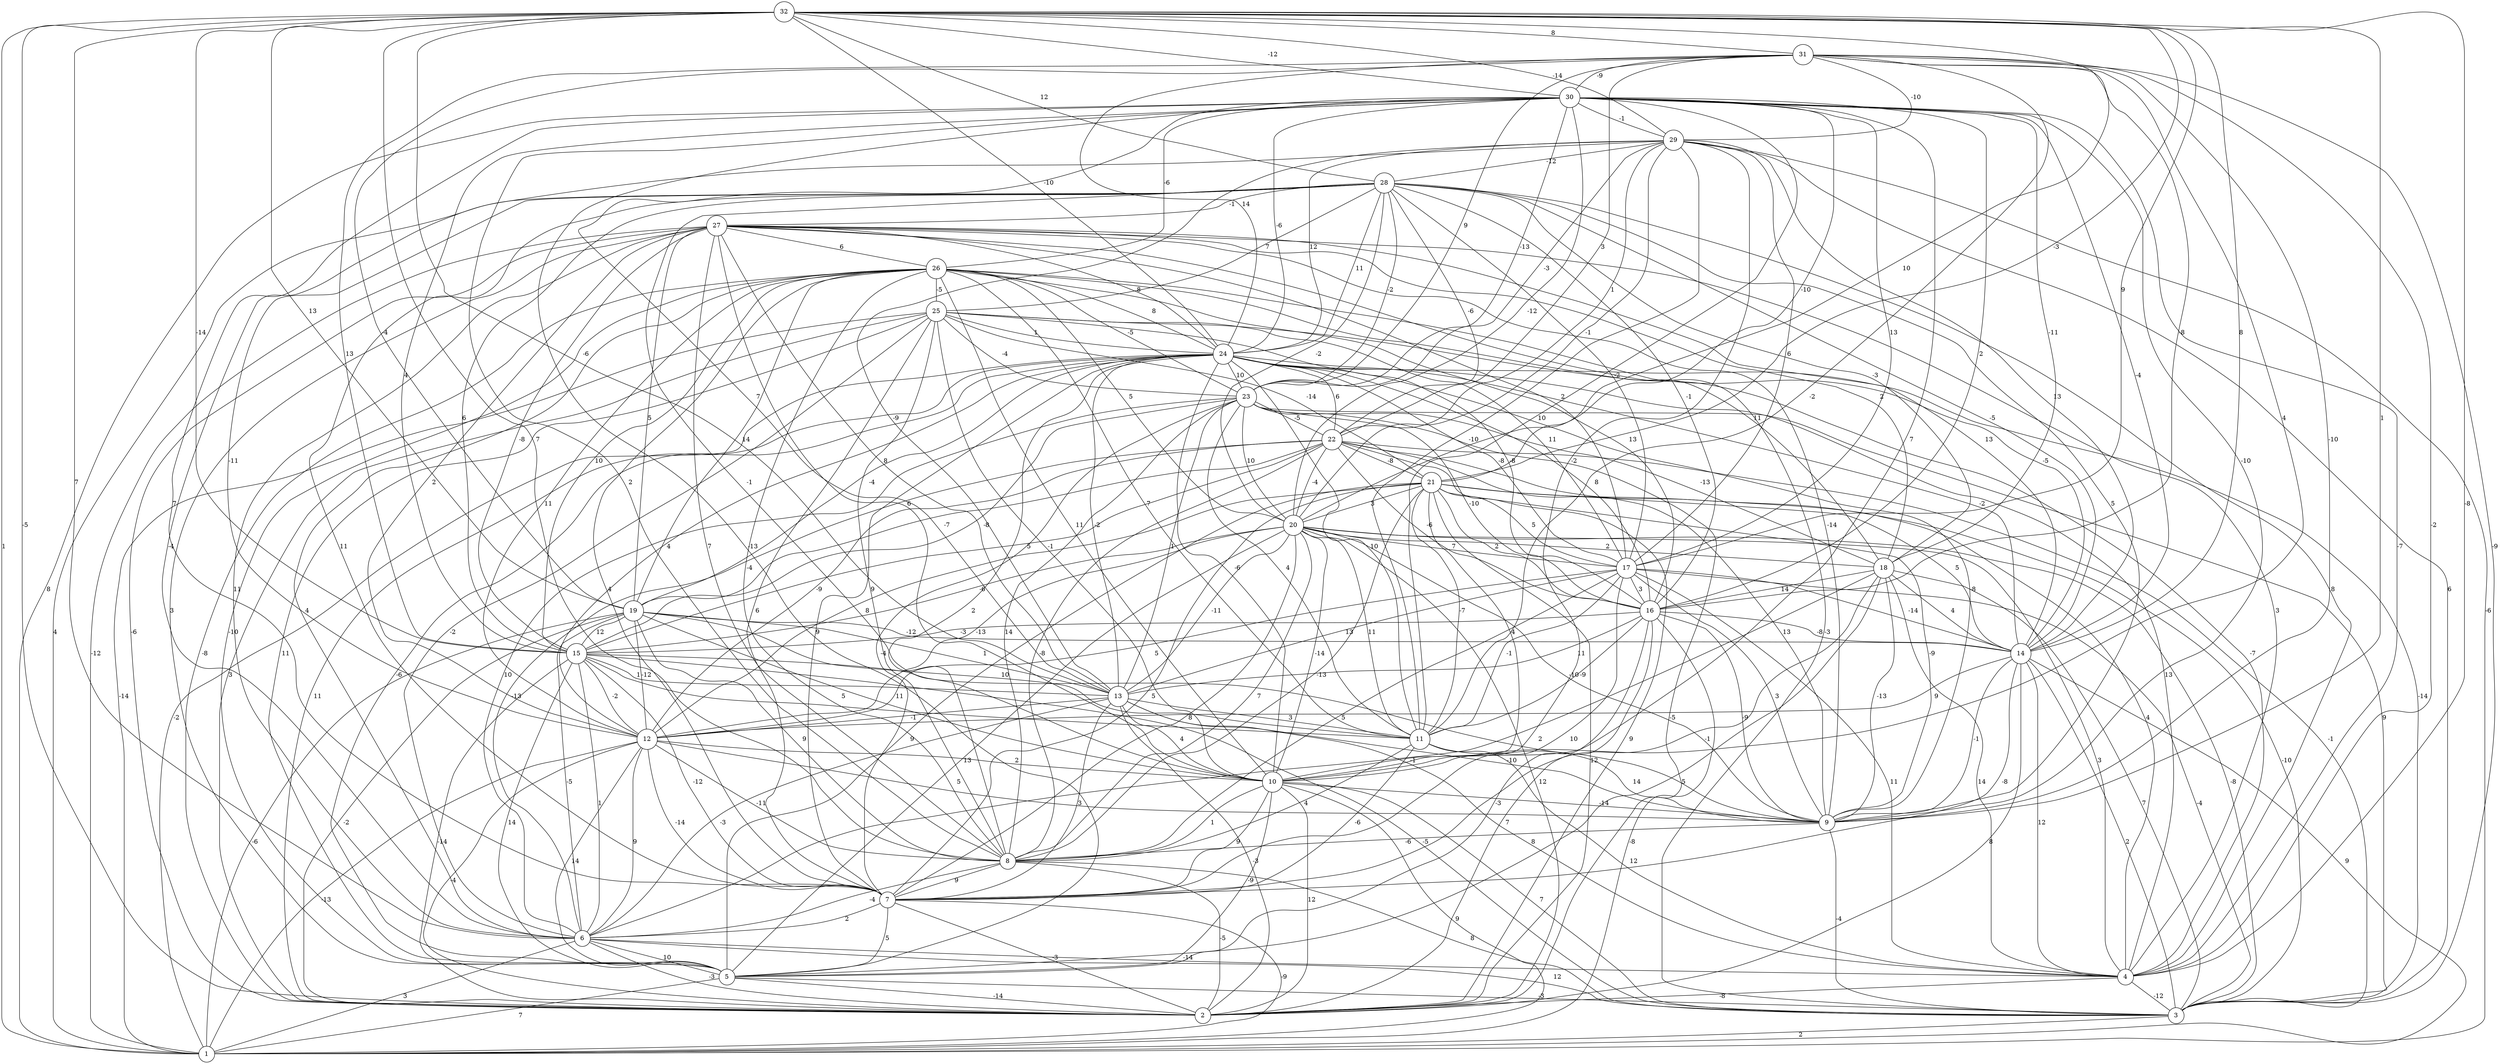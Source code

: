 graph { 
	 fontname="Helvetica,Arial,sans-serif" 
	 node [shape = circle]; 
	 32 -- 1 [label = "1"];
	 32 -- 2 [label = "-5"];
	 32 -- 4 [label = "-8"];
	 32 -- 6 [label = "7"];
	 32 -- 8 [label = "7"];
	 32 -- 9 [label = "1"];
	 32 -- 13 [label = "-6"];
	 32 -- 14 [label = "8"];
	 32 -- 15 [label = "-14"];
	 32 -- 17 [label = "9"];
	 32 -- 19 [label = "13"];
	 32 -- 20 [label = "10"];
	 32 -- 21 [label = "-3"];
	 32 -- 24 [label = "-10"];
	 32 -- 28 [label = "12"];
	 32 -- 29 [label = "-14"];
	 32 -- 30 [label = "-12"];
	 32 -- 31 [label = "8"];
	 31 -- 3 [label = "-9"];
	 31 -- 4 [label = "-2"];
	 31 -- 9 [label = "-10"];
	 31 -- 10 [label = "4"];
	 31 -- 11 [label = "-2"];
	 31 -- 15 [label = "13"];
	 31 -- 16 [label = "-8"];
	 31 -- 19 [label = "-4"];
	 31 -- 22 [label = "3"];
	 31 -- 23 [label = "9"];
	 31 -- 24 [label = "14"];
	 31 -- 29 [label = "-10"];
	 31 -- 30 [label = "-9"];
	 30 -- 1 [label = "8"];
	 30 -- 4 [label = "-7"];
	 30 -- 5 [label = "-13"];
	 30 -- 7 [label = "7"];
	 30 -- 8 [label = "2"];
	 30 -- 9 [label = "-10"];
	 30 -- 10 [label = "7"];
	 30 -- 11 [label = "10"];
	 30 -- 13 [label = "7"];
	 30 -- 14 [label = "-4"];
	 30 -- 15 [label = "4"];
	 30 -- 16 [label = "2"];
	 30 -- 17 [label = "13"];
	 30 -- 18 [label = "-11"];
	 30 -- 20 [label = "-12"];
	 30 -- 21 [label = "-10"];
	 30 -- 23 [label = "-13"];
	 30 -- 24 [label = "-6"];
	 30 -- 26 [label = "-6"];
	 30 -- 29 [label = "-1"];
	 29 -- 1 [label = "-6"];
	 29 -- 3 [label = "6"];
	 29 -- 6 [label = "-4"];
	 29 -- 10 [label = "-2"];
	 29 -- 11 [label = "-10"];
	 29 -- 13 [label = "-9"];
	 29 -- 14 [label = "13"];
	 29 -- 17 [label = "6"];
	 29 -- 20 [label = "-1"];
	 29 -- 22 [label = "1"];
	 29 -- 23 [label = "-3"];
	 29 -- 24 [label = "12"];
	 29 -- 28 [label = "-12"];
	 28 -- 1 [label = "4"];
	 28 -- 4 [label = "8"];
	 28 -- 7 [label = "11"];
	 28 -- 9 [label = "5"];
	 28 -- 10 [label = "-1"];
	 28 -- 12 [label = "-11"];
	 28 -- 14 [label = "-5"];
	 28 -- 15 [label = "6"];
	 28 -- 16 [label = "-1"];
	 28 -- 17 [label = "-2"];
	 28 -- 18 [label = "-3"];
	 28 -- 20 [label = "-2"];
	 28 -- 22 [label = "-6"];
	 28 -- 23 [label = "-2"];
	 28 -- 24 [label = "11"];
	 28 -- 25 [label = "7"];
	 28 -- 27 [label = "-1"];
	 27 -- 1 [label = "-12"];
	 27 -- 2 [label = "-6"];
	 27 -- 3 [label = "-3"];
	 27 -- 4 [label = "3"];
	 27 -- 5 [label = "3"];
	 27 -- 6 [label = "11"];
	 27 -- 8 [label = "7"];
	 27 -- 9 [label = "-14"];
	 27 -- 10 [label = "6"];
	 27 -- 12 [label = "2"];
	 27 -- 13 [label = "8"];
	 27 -- 14 [label = "13"];
	 27 -- 15 [label = "-8"];
	 27 -- 17 [label = "2"];
	 27 -- 18 [label = "2"];
	 27 -- 19 [label = "5"];
	 27 -- 24 [label = "8"];
	 27 -- 26 [label = "6"];
	 26 -- 2 [label = "-8"];
	 26 -- 5 [label = "-10"];
	 26 -- 6 [label = "4"];
	 26 -- 7 [label = "4"];
	 26 -- 8 [label = "-4"];
	 26 -- 10 [label = "11"];
	 26 -- 11 [label = "7"];
	 26 -- 12 [label = "11"];
	 26 -- 14 [label = "-5"];
	 26 -- 15 [label = "10"];
	 26 -- 16 [label = "13"];
	 26 -- 18 [label = "11"];
	 26 -- 19 [label = "14"];
	 26 -- 20 [label = "5"];
	 26 -- 23 [label = "-5"];
	 26 -- 24 [label = "8"];
	 26 -- 25 [label = "-5"];
	 25 -- 1 [label = "-14"];
	 25 -- 2 [label = "3"];
	 25 -- 4 [label = "-7"];
	 25 -- 5 [label = "11"];
	 25 -- 6 [label = "-2"];
	 25 -- 7 [label = "6"];
	 25 -- 8 [label = "9"];
	 25 -- 10 [label = "-1"];
	 25 -- 16 [label = "-8"];
	 25 -- 17 [label = "11"];
	 25 -- 21 [label = "-14"];
	 25 -- 23 [label = "-4"];
	 25 -- 24 [label = "1"];
	 24 -- 1 [label = "-2"];
	 24 -- 2 [label = "11"];
	 24 -- 3 [label = "-14"];
	 24 -- 4 [label = "13"];
	 24 -- 5 [label = "-6"];
	 24 -- 7 [label = "9"];
	 24 -- 8 [label = "2"];
	 24 -- 9 [label = "-8"];
	 24 -- 10 [label = "-6"];
	 24 -- 11 [label = "10"];
	 24 -- 12 [label = "4"];
	 24 -- 13 [label = "-2"];
	 24 -- 14 [label = "-2"];
	 24 -- 16 [label = "8"];
	 24 -- 17 [label = "-8"];
	 24 -- 19 [label = "-4"];
	 24 -- 22 [label = "6"];
	 24 -- 23 [label = "10"];
	 23 -- 2 [label = "-5"];
	 23 -- 3 [label = "9"];
	 23 -- 6 [label = "10"];
	 23 -- 7 [label = "-4"];
	 23 -- 8 [label = "14"];
	 23 -- 11 [label = "4"];
	 23 -- 13 [label = "1"];
	 23 -- 15 [label = "-8"];
	 23 -- 16 [label = "-10"];
	 23 -- 18 [label = "-13"];
	 23 -- 20 [label = "10"];
	 23 -- 22 [label = "-5"];
	 22 -- 2 [label = "9"];
	 22 -- 3 [label = "-1"];
	 22 -- 4 [label = "4"];
	 22 -- 6 [label = "-13"];
	 22 -- 8 [label = "-8"];
	 22 -- 9 [label = "13"];
	 22 -- 12 [label = "-9"];
	 22 -- 15 [label = "5"];
	 22 -- 16 [label = "-6"];
	 22 -- 19 [label = "-7"];
	 22 -- 20 [label = "-4"];
	 22 -- 21 [label = "-8"];
	 21 -- 2 [label = "12"];
	 21 -- 3 [label = "-10"];
	 21 -- 5 [label = "9"];
	 21 -- 7 [label = "5"];
	 21 -- 8 [label = "-13"];
	 21 -- 9 [label = "-9"];
	 21 -- 10 [label = "4"];
	 21 -- 11 [label = "-7"];
	 21 -- 12 [label = "8"];
	 21 -- 14 [label = "5"];
	 21 -- 16 [label = "2"];
	 21 -- 17 [label = "5"];
	 21 -- 20 [label = "3"];
	 20 -- 2 [label = "12"];
	 20 -- 3 [label = "-8"];
	 20 -- 4 [label = "3"];
	 20 -- 5 [label = "13"];
	 20 -- 7 [label = "8"];
	 20 -- 8 [label = "7"];
	 20 -- 9 [label = "-10"];
	 20 -- 10 [label = "-14"];
	 20 -- 11 [label = "11"];
	 20 -- 12 [label = "-13"];
	 20 -- 13 [label = "-11"];
	 20 -- 15 [label = "-6"];
	 20 -- 17 [label = "7"];
	 20 -- 18 [label = "2"];
	 19 -- 1 [label = "-6"];
	 19 -- 2 [label = "-2"];
	 19 -- 6 [label = "-5"];
	 19 -- 8 [label = "9"];
	 19 -- 10 [label = "11"];
	 19 -- 11 [label = "10"];
	 19 -- 12 [label = "-12"];
	 19 -- 13 [label = "1"];
	 19 -- 14 [label = "-12"];
	 19 -- 15 [label = "12"];
	 18 -- 3 [label = "7"];
	 18 -- 4 [label = "14"];
	 18 -- 5 [label = "5"];
	 18 -- 6 [label = "-1"];
	 18 -- 7 [label = "-1"];
	 18 -- 9 [label = "-13"];
	 18 -- 14 [label = "4"];
	 18 -- 16 [label = "14"];
	 17 -- 3 [label = "-4"];
	 17 -- 4 [label = "11"];
	 17 -- 7 [label = "10"];
	 17 -- 8 [label = "5"];
	 17 -- 9 [label = "3"];
	 17 -- 11 [label = "-1"];
	 17 -- 12 [label = "5"];
	 17 -- 13 [label = "13"];
	 17 -- 14 [label = "-14"];
	 17 -- 16 [label = "3"];
	 16 -- 1 [label = "-8"];
	 16 -- 2 [label = "7"];
	 16 -- 5 [label = "-3"];
	 16 -- 9 [label = "-9"];
	 16 -- 11 [label = "-9"];
	 16 -- 13 [label = "11"];
	 16 -- 14 [label = "-8"];
	 16 -- 15 [label = "-3"];
	 15 -- 2 [label = "-14"];
	 15 -- 3 [label = "-5"];
	 15 -- 5 [label = "14"];
	 15 -- 6 [label = "1"];
	 15 -- 7 [label = "-12"];
	 15 -- 9 [label = "2"];
	 15 -- 11 [label = "5"];
	 15 -- 12 [label = "-2"];
	 15 -- 13 [label = "1"];
	 14 -- 1 [label = "9"];
	 14 -- 2 [label = "8"];
	 14 -- 3 [label = "2"];
	 14 -- 4 [label = "12"];
	 14 -- 7 [label = "-8"];
	 14 -- 9 [label = "-1"];
	 14 -- 12 [label = "9"];
	 13 -- 2 [label = "-3"];
	 13 -- 4 [label = "8"];
	 13 -- 6 [label = "-3"];
	 13 -- 7 [label = "3"];
	 13 -- 9 [label = "-10"];
	 13 -- 10 [label = "4"];
	 13 -- 11 [label = "3"];
	 13 -- 12 [label = "-1"];
	 12 -- 1 [label = "-13"];
	 12 -- 2 [label = "-4"];
	 12 -- 5 [label = "14"];
	 12 -- 6 [label = "9"];
	 12 -- 7 [label = "-14"];
	 12 -- 8 [label = "-11"];
	 12 -- 9 [label = "5"];
	 12 -- 10 [label = "2"];
	 11 -- 4 [label = "12"];
	 11 -- 7 [label = "-6"];
	 11 -- 8 [label = "4"];
	 11 -- 9 [label = "14"];
	 10 -- 1 [label = "9"];
	 10 -- 2 [label = "12"];
	 10 -- 3 [label = "7"];
	 10 -- 5 [label = "-9"];
	 10 -- 7 [label = "9"];
	 10 -- 8 [label = "1"];
	 10 -- 9 [label = "-14"];
	 9 -- 3 [label = "-4"];
	 9 -- 8 [label = "-6"];
	 8 -- 2 [label = "-5"];
	 8 -- 3 [label = "8"];
	 8 -- 6 [label = "-4"];
	 8 -- 7 [label = "9"];
	 7 -- 1 [label = "-9"];
	 7 -- 2 [label = "-3"];
	 7 -- 5 [label = "5"];
	 7 -- 6 [label = "2"];
	 6 -- 1 [label = "3"];
	 6 -- 2 [label = "-3"];
	 6 -- 3 [label = "12"];
	 6 -- 4 [label = "-14"];
	 6 -- 5 [label = "10"];
	 5 -- 1 [label = "7"];
	 5 -- 2 [label = "-14"];
	 5 -- 3 [label = "-3"];
	 4 -- 2 [label = "-8"];
	 4 -- 3 [label = "-12"];
	 3 -- 1 [label = "2"];
	 1;
	 2;
	 3;
	 4;
	 5;
	 6;
	 7;
	 8;
	 9;
	 10;
	 11;
	 12;
	 13;
	 14;
	 15;
	 16;
	 17;
	 18;
	 19;
	 20;
	 21;
	 22;
	 23;
	 24;
	 25;
	 26;
	 27;
	 28;
	 29;
	 30;
	 31;
	 32;
}
